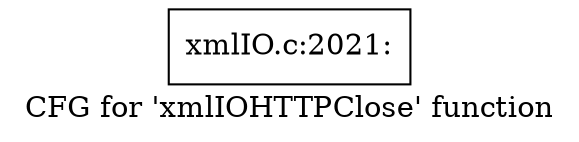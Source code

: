 digraph "CFG for 'xmlIOHTTPClose' function" {
	label="CFG for 'xmlIOHTTPClose' function";

	Node0x525adb0 [shape=record,label="{xmlIO.c:2021:}"];
}
